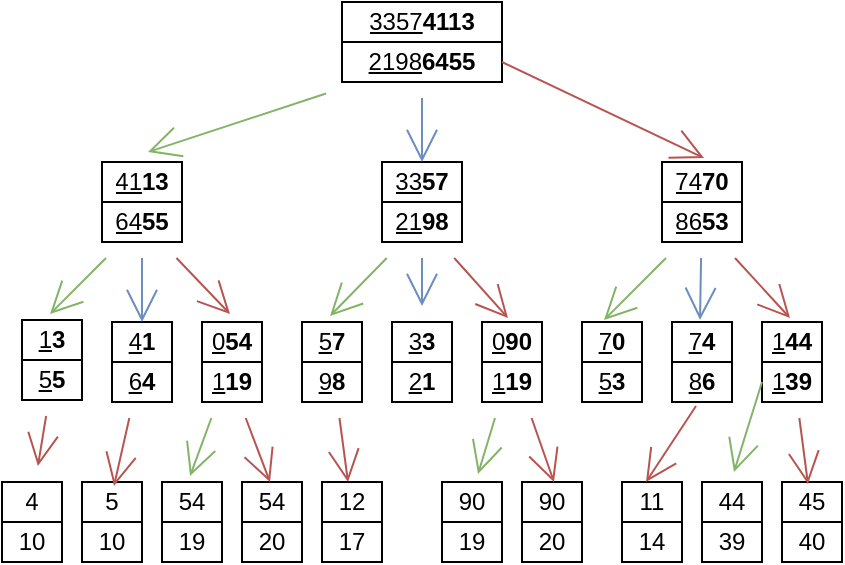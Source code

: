 <mxfile version="15.3.5" type="github">
  <diagram id="dAYgQcbT6BfOUovO4Bs9" name="Page-1">
    <mxGraphModel dx="868" dy="482" grid="1" gridSize="10" guides="1" tooltips="1" connect="1" arrows="1" fold="1" page="1" pageScale="1" pageWidth="240" pageHeight="360" math="0" shadow="0">
      <root>
        <mxCell id="0" />
        <mxCell id="1" parent="0" />
        <mxCell id="z8ccg5G6_Xe8EJRNO6vA-19" value="" style="shape=table;startSize=0;container=1;collapsible=0;childLayout=tableLayout;hachureGap=4;pointerEvents=0;" vertex="1" parent="1">
          <mxGeometry x="30" y="270" width="30" height="40" as="geometry" />
        </mxCell>
        <mxCell id="z8ccg5G6_Xe8EJRNO6vA-20" value="" style="shape=partialRectangle;collapsible=0;dropTarget=0;pointerEvents=0;fillColor=none;top=0;left=0;bottom=0;right=0;points=[[0,0.5],[1,0.5]];portConstraint=eastwest;hachureGap=4;" vertex="1" parent="z8ccg5G6_Xe8EJRNO6vA-19">
          <mxGeometry width="30" height="20" as="geometry" />
        </mxCell>
        <mxCell id="z8ccg5G6_Xe8EJRNO6vA-21" value="4" style="shape=partialRectangle;html=1;whiteSpace=wrap;connectable=0;overflow=hidden;fillColor=none;top=0;left=0;bottom=0;right=0;pointerEvents=1;hachureGap=4;" vertex="1" parent="z8ccg5G6_Xe8EJRNO6vA-20">
          <mxGeometry width="30" height="20" as="geometry">
            <mxRectangle width="30" height="20" as="alternateBounds" />
          </mxGeometry>
        </mxCell>
        <mxCell id="z8ccg5G6_Xe8EJRNO6vA-22" value="" style="shape=partialRectangle;collapsible=0;dropTarget=0;pointerEvents=0;fillColor=none;top=0;left=0;bottom=0;right=0;points=[[0,0.5],[1,0.5]];portConstraint=eastwest;hachureGap=4;" vertex="1" parent="z8ccg5G6_Xe8EJRNO6vA-19">
          <mxGeometry y="20" width="30" height="20" as="geometry" />
        </mxCell>
        <mxCell id="z8ccg5G6_Xe8EJRNO6vA-23" value="10" style="shape=partialRectangle;html=1;whiteSpace=wrap;connectable=0;overflow=hidden;fillColor=none;top=0;left=0;bottom=0;right=0;pointerEvents=1;hachureGap=4;" vertex="1" parent="z8ccg5G6_Xe8EJRNO6vA-22">
          <mxGeometry width="30" height="20" as="geometry">
            <mxRectangle width="30" height="20" as="alternateBounds" />
          </mxGeometry>
        </mxCell>
        <mxCell id="z8ccg5G6_Xe8EJRNO6vA-24" value="" style="shape=table;startSize=0;container=1;collapsible=0;childLayout=tableLayout;hachureGap=4;pointerEvents=0;" vertex="1" parent="1">
          <mxGeometry x="70" y="270" width="30" height="40" as="geometry" />
        </mxCell>
        <mxCell id="z8ccg5G6_Xe8EJRNO6vA-25" value="" style="shape=partialRectangle;collapsible=0;dropTarget=0;pointerEvents=0;fillColor=none;top=0;left=0;bottom=0;right=0;points=[[0,0.5],[1,0.5]];portConstraint=eastwest;hachureGap=4;" vertex="1" parent="z8ccg5G6_Xe8EJRNO6vA-24">
          <mxGeometry width="30" height="20" as="geometry" />
        </mxCell>
        <mxCell id="z8ccg5G6_Xe8EJRNO6vA-26" value="5" style="shape=partialRectangle;html=1;whiteSpace=wrap;connectable=0;overflow=hidden;fillColor=none;top=0;left=0;bottom=0;right=0;pointerEvents=1;hachureGap=4;" vertex="1" parent="z8ccg5G6_Xe8EJRNO6vA-25">
          <mxGeometry width="30" height="20" as="geometry">
            <mxRectangle width="30" height="20" as="alternateBounds" />
          </mxGeometry>
        </mxCell>
        <mxCell id="z8ccg5G6_Xe8EJRNO6vA-27" value="" style="shape=partialRectangle;collapsible=0;dropTarget=0;pointerEvents=0;fillColor=none;top=0;left=0;bottom=0;right=0;points=[[0,0.5],[1,0.5]];portConstraint=eastwest;hachureGap=4;" vertex="1" parent="z8ccg5G6_Xe8EJRNO6vA-24">
          <mxGeometry y="20" width="30" height="20" as="geometry" />
        </mxCell>
        <mxCell id="z8ccg5G6_Xe8EJRNO6vA-28" value="10" style="shape=partialRectangle;html=1;whiteSpace=wrap;connectable=0;overflow=hidden;fillColor=none;top=0;left=0;bottom=0;right=0;pointerEvents=1;hachureGap=4;" vertex="1" parent="z8ccg5G6_Xe8EJRNO6vA-27">
          <mxGeometry width="30" height="20" as="geometry">
            <mxRectangle width="30" height="20" as="alternateBounds" />
          </mxGeometry>
        </mxCell>
        <mxCell id="z8ccg5G6_Xe8EJRNO6vA-29" value="" style="shape=table;startSize=0;container=1;collapsible=0;childLayout=tableLayout;hachureGap=4;pointerEvents=0;" vertex="1" parent="1">
          <mxGeometry x="110" y="270" width="30" height="40" as="geometry" />
        </mxCell>
        <mxCell id="z8ccg5G6_Xe8EJRNO6vA-30" value="" style="shape=partialRectangle;collapsible=0;dropTarget=0;pointerEvents=0;fillColor=none;top=0;left=0;bottom=0;right=0;points=[[0,0.5],[1,0.5]];portConstraint=eastwest;hachureGap=4;" vertex="1" parent="z8ccg5G6_Xe8EJRNO6vA-29">
          <mxGeometry width="30" height="20" as="geometry" />
        </mxCell>
        <mxCell id="z8ccg5G6_Xe8EJRNO6vA-31" value="54" style="shape=partialRectangle;html=1;whiteSpace=wrap;connectable=0;overflow=hidden;fillColor=none;top=0;left=0;bottom=0;right=0;pointerEvents=1;hachureGap=4;" vertex="1" parent="z8ccg5G6_Xe8EJRNO6vA-30">
          <mxGeometry width="30" height="20" as="geometry">
            <mxRectangle width="30" height="20" as="alternateBounds" />
          </mxGeometry>
        </mxCell>
        <mxCell id="z8ccg5G6_Xe8EJRNO6vA-32" value="" style="shape=partialRectangle;collapsible=0;dropTarget=0;pointerEvents=0;fillColor=none;top=0;left=0;bottom=0;right=0;points=[[0,0.5],[1,0.5]];portConstraint=eastwest;hachureGap=4;" vertex="1" parent="z8ccg5G6_Xe8EJRNO6vA-29">
          <mxGeometry y="20" width="30" height="20" as="geometry" />
        </mxCell>
        <mxCell id="z8ccg5G6_Xe8EJRNO6vA-33" value="19" style="shape=partialRectangle;html=1;whiteSpace=wrap;connectable=0;overflow=hidden;fillColor=none;top=0;left=0;bottom=0;right=0;pointerEvents=1;hachureGap=4;" vertex="1" parent="z8ccg5G6_Xe8EJRNO6vA-32">
          <mxGeometry width="30" height="20" as="geometry">
            <mxRectangle width="30" height="20" as="alternateBounds" />
          </mxGeometry>
        </mxCell>
        <mxCell id="z8ccg5G6_Xe8EJRNO6vA-34" value="" style="shape=table;startSize=0;container=1;collapsible=0;childLayout=tableLayout;hachureGap=4;pointerEvents=0;" vertex="1" parent="1">
          <mxGeometry x="150" y="270" width="30" height="40" as="geometry" />
        </mxCell>
        <mxCell id="z8ccg5G6_Xe8EJRNO6vA-35" value="" style="shape=partialRectangle;collapsible=0;dropTarget=0;pointerEvents=0;fillColor=none;top=0;left=0;bottom=0;right=0;points=[[0,0.5],[1,0.5]];portConstraint=eastwest;hachureGap=4;" vertex="1" parent="z8ccg5G6_Xe8EJRNO6vA-34">
          <mxGeometry width="30" height="20" as="geometry" />
        </mxCell>
        <mxCell id="z8ccg5G6_Xe8EJRNO6vA-36" value="54" style="shape=partialRectangle;html=1;whiteSpace=wrap;connectable=0;overflow=hidden;fillColor=none;top=0;left=0;bottom=0;right=0;pointerEvents=1;hachureGap=4;" vertex="1" parent="z8ccg5G6_Xe8EJRNO6vA-35">
          <mxGeometry width="30" height="20" as="geometry">
            <mxRectangle width="30" height="20" as="alternateBounds" />
          </mxGeometry>
        </mxCell>
        <mxCell id="z8ccg5G6_Xe8EJRNO6vA-37" value="" style="shape=partialRectangle;collapsible=0;dropTarget=0;pointerEvents=0;fillColor=none;top=0;left=0;bottom=0;right=0;points=[[0,0.5],[1,0.5]];portConstraint=eastwest;hachureGap=4;" vertex="1" parent="z8ccg5G6_Xe8EJRNO6vA-34">
          <mxGeometry y="20" width="30" height="20" as="geometry" />
        </mxCell>
        <mxCell id="z8ccg5G6_Xe8EJRNO6vA-38" value="20" style="shape=partialRectangle;html=1;whiteSpace=wrap;connectable=0;overflow=hidden;fillColor=none;top=0;left=0;bottom=0;right=0;pointerEvents=1;hachureGap=4;" vertex="1" parent="z8ccg5G6_Xe8EJRNO6vA-37">
          <mxGeometry width="30" height="20" as="geometry">
            <mxRectangle width="30" height="20" as="alternateBounds" />
          </mxGeometry>
        </mxCell>
        <mxCell id="z8ccg5G6_Xe8EJRNO6vA-39" value="" style="shape=table;startSize=0;container=1;collapsible=0;childLayout=tableLayout;hachureGap=4;pointerEvents=0;" vertex="1" parent="1">
          <mxGeometry x="190" y="270" width="30" height="40" as="geometry" />
        </mxCell>
        <mxCell id="z8ccg5G6_Xe8EJRNO6vA-40" value="" style="shape=partialRectangle;collapsible=0;dropTarget=0;pointerEvents=0;fillColor=none;top=0;left=0;bottom=0;right=0;points=[[0,0.5],[1,0.5]];portConstraint=eastwest;hachureGap=4;" vertex="1" parent="z8ccg5G6_Xe8EJRNO6vA-39">
          <mxGeometry width="30" height="20" as="geometry" />
        </mxCell>
        <mxCell id="z8ccg5G6_Xe8EJRNO6vA-41" value="12" style="shape=partialRectangle;html=1;whiteSpace=wrap;connectable=0;overflow=hidden;fillColor=none;top=0;left=0;bottom=0;right=0;pointerEvents=1;hachureGap=4;" vertex="1" parent="z8ccg5G6_Xe8EJRNO6vA-40">
          <mxGeometry width="30" height="20" as="geometry">
            <mxRectangle width="30" height="20" as="alternateBounds" />
          </mxGeometry>
        </mxCell>
        <mxCell id="z8ccg5G6_Xe8EJRNO6vA-42" value="" style="shape=partialRectangle;collapsible=0;dropTarget=0;pointerEvents=0;fillColor=none;top=0;left=0;bottom=0;right=0;points=[[0,0.5],[1,0.5]];portConstraint=eastwest;hachureGap=4;" vertex="1" parent="z8ccg5G6_Xe8EJRNO6vA-39">
          <mxGeometry y="20" width="30" height="20" as="geometry" />
        </mxCell>
        <mxCell id="z8ccg5G6_Xe8EJRNO6vA-43" value="17" style="shape=partialRectangle;html=1;whiteSpace=wrap;connectable=0;overflow=hidden;fillColor=none;top=0;left=0;bottom=0;right=0;pointerEvents=1;hachureGap=4;" vertex="1" parent="z8ccg5G6_Xe8EJRNO6vA-42">
          <mxGeometry width="30" height="20" as="geometry">
            <mxRectangle width="30" height="20" as="alternateBounds" />
          </mxGeometry>
        </mxCell>
        <mxCell id="z8ccg5G6_Xe8EJRNO6vA-44" value="" style="shape=table;startSize=0;container=1;collapsible=0;childLayout=tableLayout;hachureGap=4;pointerEvents=0;" vertex="1" parent="1">
          <mxGeometry x="250" y="270" width="30" height="40" as="geometry" />
        </mxCell>
        <mxCell id="z8ccg5G6_Xe8EJRNO6vA-45" value="" style="shape=partialRectangle;collapsible=0;dropTarget=0;pointerEvents=0;fillColor=none;top=0;left=0;bottom=0;right=0;points=[[0,0.5],[1,0.5]];portConstraint=eastwest;hachureGap=4;" vertex="1" parent="z8ccg5G6_Xe8EJRNO6vA-44">
          <mxGeometry width="30" height="20" as="geometry" />
        </mxCell>
        <mxCell id="z8ccg5G6_Xe8EJRNO6vA-46" value="90" style="shape=partialRectangle;html=1;whiteSpace=wrap;connectable=0;overflow=hidden;fillColor=none;top=0;left=0;bottom=0;right=0;pointerEvents=1;hachureGap=4;" vertex="1" parent="z8ccg5G6_Xe8EJRNO6vA-45">
          <mxGeometry width="30" height="20" as="geometry">
            <mxRectangle width="30" height="20" as="alternateBounds" />
          </mxGeometry>
        </mxCell>
        <mxCell id="z8ccg5G6_Xe8EJRNO6vA-47" value="" style="shape=partialRectangle;collapsible=0;dropTarget=0;pointerEvents=0;fillColor=none;top=0;left=0;bottom=0;right=0;points=[[0,0.5],[1,0.5]];portConstraint=eastwest;hachureGap=4;" vertex="1" parent="z8ccg5G6_Xe8EJRNO6vA-44">
          <mxGeometry y="20" width="30" height="20" as="geometry" />
        </mxCell>
        <mxCell id="z8ccg5G6_Xe8EJRNO6vA-48" value="19" style="shape=partialRectangle;html=1;whiteSpace=wrap;connectable=0;overflow=hidden;fillColor=none;top=0;left=0;bottom=0;right=0;pointerEvents=1;hachureGap=4;" vertex="1" parent="z8ccg5G6_Xe8EJRNO6vA-47">
          <mxGeometry width="30" height="20" as="geometry">
            <mxRectangle width="30" height="20" as="alternateBounds" />
          </mxGeometry>
        </mxCell>
        <mxCell id="z8ccg5G6_Xe8EJRNO6vA-49" value="" style="shape=table;startSize=0;container=1;collapsible=0;childLayout=tableLayout;hachureGap=4;pointerEvents=0;" vertex="1" parent="1">
          <mxGeometry x="290" y="270" width="30" height="40" as="geometry" />
        </mxCell>
        <mxCell id="z8ccg5G6_Xe8EJRNO6vA-50" value="" style="shape=partialRectangle;collapsible=0;dropTarget=0;pointerEvents=0;fillColor=none;top=0;left=0;bottom=0;right=0;points=[[0,0.5],[1,0.5]];portConstraint=eastwest;hachureGap=4;" vertex="1" parent="z8ccg5G6_Xe8EJRNO6vA-49">
          <mxGeometry width="30" height="20" as="geometry" />
        </mxCell>
        <mxCell id="z8ccg5G6_Xe8EJRNO6vA-51" value="90" style="shape=partialRectangle;html=1;whiteSpace=wrap;connectable=0;overflow=hidden;fillColor=none;top=0;left=0;bottom=0;right=0;pointerEvents=1;hachureGap=4;" vertex="1" parent="z8ccg5G6_Xe8EJRNO6vA-50">
          <mxGeometry width="30" height="20" as="geometry">
            <mxRectangle width="30" height="20" as="alternateBounds" />
          </mxGeometry>
        </mxCell>
        <mxCell id="z8ccg5G6_Xe8EJRNO6vA-52" value="" style="shape=partialRectangle;collapsible=0;dropTarget=0;pointerEvents=0;fillColor=none;top=0;left=0;bottom=0;right=0;points=[[0,0.5],[1,0.5]];portConstraint=eastwest;hachureGap=4;" vertex="1" parent="z8ccg5G6_Xe8EJRNO6vA-49">
          <mxGeometry y="20" width="30" height="20" as="geometry" />
        </mxCell>
        <mxCell id="z8ccg5G6_Xe8EJRNO6vA-53" value="20" style="shape=partialRectangle;html=1;whiteSpace=wrap;connectable=0;overflow=hidden;fillColor=none;top=0;left=0;bottom=0;right=0;pointerEvents=1;hachureGap=4;" vertex="1" parent="z8ccg5G6_Xe8EJRNO6vA-52">
          <mxGeometry width="30" height="20" as="geometry">
            <mxRectangle width="30" height="20" as="alternateBounds" />
          </mxGeometry>
        </mxCell>
        <mxCell id="z8ccg5G6_Xe8EJRNO6vA-54" value="" style="shape=table;startSize=0;container=1;collapsible=0;childLayout=tableLayout;hachureGap=4;pointerEvents=0;" vertex="1" parent="1">
          <mxGeometry x="340" y="270" width="30" height="40" as="geometry" />
        </mxCell>
        <mxCell id="z8ccg5G6_Xe8EJRNO6vA-55" value="" style="shape=partialRectangle;collapsible=0;dropTarget=0;pointerEvents=0;fillColor=none;top=0;left=0;bottom=0;right=0;points=[[0,0.5],[1,0.5]];portConstraint=eastwest;hachureGap=4;" vertex="1" parent="z8ccg5G6_Xe8EJRNO6vA-54">
          <mxGeometry width="30" height="20" as="geometry" />
        </mxCell>
        <mxCell id="z8ccg5G6_Xe8EJRNO6vA-56" value="11" style="shape=partialRectangle;html=1;whiteSpace=wrap;connectable=0;overflow=hidden;fillColor=none;top=0;left=0;bottom=0;right=0;pointerEvents=1;hachureGap=4;" vertex="1" parent="z8ccg5G6_Xe8EJRNO6vA-55">
          <mxGeometry width="30" height="20" as="geometry">
            <mxRectangle width="30" height="20" as="alternateBounds" />
          </mxGeometry>
        </mxCell>
        <mxCell id="z8ccg5G6_Xe8EJRNO6vA-57" value="" style="shape=partialRectangle;collapsible=0;dropTarget=0;pointerEvents=0;fillColor=none;top=0;left=0;bottom=0;right=0;points=[[0,0.5],[1,0.5]];portConstraint=eastwest;hachureGap=4;" vertex="1" parent="z8ccg5G6_Xe8EJRNO6vA-54">
          <mxGeometry y="20" width="30" height="20" as="geometry" />
        </mxCell>
        <mxCell id="z8ccg5G6_Xe8EJRNO6vA-58" value="14" style="shape=partialRectangle;html=1;whiteSpace=wrap;connectable=0;overflow=hidden;fillColor=none;top=0;left=0;bottom=0;right=0;pointerEvents=1;hachureGap=4;" vertex="1" parent="z8ccg5G6_Xe8EJRNO6vA-57">
          <mxGeometry width="30" height="20" as="geometry">
            <mxRectangle width="30" height="20" as="alternateBounds" />
          </mxGeometry>
        </mxCell>
        <mxCell id="z8ccg5G6_Xe8EJRNO6vA-59" value="" style="shape=table;startSize=0;container=1;collapsible=0;childLayout=tableLayout;hachureGap=4;pointerEvents=0;" vertex="1" parent="1">
          <mxGeometry x="380" y="270" width="30" height="40" as="geometry" />
        </mxCell>
        <mxCell id="z8ccg5G6_Xe8EJRNO6vA-60" value="" style="shape=partialRectangle;collapsible=0;dropTarget=0;pointerEvents=0;fillColor=none;top=0;left=0;bottom=0;right=0;points=[[0,0.5],[1,0.5]];portConstraint=eastwest;hachureGap=4;" vertex="1" parent="z8ccg5G6_Xe8EJRNO6vA-59">
          <mxGeometry width="30" height="20" as="geometry" />
        </mxCell>
        <mxCell id="z8ccg5G6_Xe8EJRNO6vA-61" value="44" style="shape=partialRectangle;html=1;whiteSpace=wrap;connectable=0;overflow=hidden;fillColor=none;top=0;left=0;bottom=0;right=0;pointerEvents=1;hachureGap=4;" vertex="1" parent="z8ccg5G6_Xe8EJRNO6vA-60">
          <mxGeometry width="30" height="20" as="geometry">
            <mxRectangle width="30" height="20" as="alternateBounds" />
          </mxGeometry>
        </mxCell>
        <mxCell id="z8ccg5G6_Xe8EJRNO6vA-62" value="" style="shape=partialRectangle;collapsible=0;dropTarget=0;pointerEvents=0;fillColor=none;top=0;left=0;bottom=0;right=0;points=[[0,0.5],[1,0.5]];portConstraint=eastwest;hachureGap=4;" vertex="1" parent="z8ccg5G6_Xe8EJRNO6vA-59">
          <mxGeometry y="20" width="30" height="20" as="geometry" />
        </mxCell>
        <mxCell id="z8ccg5G6_Xe8EJRNO6vA-63" value="39" style="shape=partialRectangle;html=1;whiteSpace=wrap;connectable=0;overflow=hidden;fillColor=none;top=0;left=0;bottom=0;right=0;pointerEvents=1;hachureGap=4;" vertex="1" parent="z8ccg5G6_Xe8EJRNO6vA-62">
          <mxGeometry width="30" height="20" as="geometry">
            <mxRectangle width="30" height="20" as="alternateBounds" />
          </mxGeometry>
        </mxCell>
        <mxCell id="z8ccg5G6_Xe8EJRNO6vA-64" value="" style="shape=table;startSize=0;container=1;collapsible=0;childLayout=tableLayout;hachureGap=4;pointerEvents=0;" vertex="1" parent="1">
          <mxGeometry x="420" y="270" width="30" height="40" as="geometry" />
        </mxCell>
        <mxCell id="z8ccg5G6_Xe8EJRNO6vA-65" value="" style="shape=partialRectangle;collapsible=0;dropTarget=0;pointerEvents=0;fillColor=none;top=0;left=0;bottom=0;right=0;points=[[0,0.5],[1,0.5]];portConstraint=eastwest;hachureGap=4;" vertex="1" parent="z8ccg5G6_Xe8EJRNO6vA-64">
          <mxGeometry width="30" height="20" as="geometry" />
        </mxCell>
        <mxCell id="z8ccg5G6_Xe8EJRNO6vA-66" value="45" style="shape=partialRectangle;html=1;whiteSpace=wrap;connectable=0;overflow=hidden;fillColor=none;top=0;left=0;bottom=0;right=0;pointerEvents=1;hachureGap=4;" vertex="1" parent="z8ccg5G6_Xe8EJRNO6vA-65">
          <mxGeometry width="30" height="20" as="geometry">
            <mxRectangle width="30" height="20" as="alternateBounds" />
          </mxGeometry>
        </mxCell>
        <mxCell id="z8ccg5G6_Xe8EJRNO6vA-67" value="" style="shape=partialRectangle;collapsible=0;dropTarget=0;pointerEvents=0;fillColor=none;top=0;left=0;bottom=0;right=0;points=[[0,0.5],[1,0.5]];portConstraint=eastwest;hachureGap=4;" vertex="1" parent="z8ccg5G6_Xe8EJRNO6vA-64">
          <mxGeometry y="20" width="30" height="20" as="geometry" />
        </mxCell>
        <mxCell id="z8ccg5G6_Xe8EJRNO6vA-68" value="40" style="shape=partialRectangle;html=1;whiteSpace=wrap;connectable=0;overflow=hidden;fillColor=none;top=0;left=0;bottom=0;right=0;pointerEvents=1;hachureGap=4;" vertex="1" parent="z8ccg5G6_Xe8EJRNO6vA-67">
          <mxGeometry width="30" height="20" as="geometry">
            <mxRectangle width="30" height="20" as="alternateBounds" />
          </mxGeometry>
        </mxCell>
        <mxCell id="z8ccg5G6_Xe8EJRNO6vA-69" value="" style="shape=table;startSize=0;container=1;collapsible=0;childLayout=tableLayout;hachureGap=4;pointerEvents=0;" vertex="1" parent="1">
          <mxGeometry x="40" y="189" width="30" height="40" as="geometry" />
        </mxCell>
        <mxCell id="z8ccg5G6_Xe8EJRNO6vA-70" value="" style="shape=partialRectangle;collapsible=0;dropTarget=0;pointerEvents=0;fillColor=none;top=0;left=0;bottom=0;right=0;points=[[0,0.5],[1,0.5]];portConstraint=eastwest;hachureGap=4;" vertex="1" parent="z8ccg5G6_Xe8EJRNO6vA-69">
          <mxGeometry width="30" height="20" as="geometry" />
        </mxCell>
        <mxCell id="z8ccg5G6_Xe8EJRNO6vA-71" value="&lt;u&gt;1&lt;/u&gt;&lt;b&gt;3&lt;/b&gt;" style="shape=partialRectangle;html=1;whiteSpace=wrap;connectable=0;overflow=hidden;fillColor=none;top=0;left=0;bottom=0;right=0;pointerEvents=1;hachureGap=4;" vertex="1" parent="z8ccg5G6_Xe8EJRNO6vA-70">
          <mxGeometry width="30" height="20" as="geometry">
            <mxRectangle width="30" height="20" as="alternateBounds" />
          </mxGeometry>
        </mxCell>
        <mxCell id="z8ccg5G6_Xe8EJRNO6vA-72" value="" style="shape=partialRectangle;collapsible=0;dropTarget=0;pointerEvents=0;fillColor=none;top=0;left=0;bottom=0;right=0;points=[[0,0.5],[1,0.5]];portConstraint=eastwest;hachureGap=4;" vertex="1" parent="z8ccg5G6_Xe8EJRNO6vA-69">
          <mxGeometry y="20" width="30" height="20" as="geometry" />
        </mxCell>
        <mxCell id="z8ccg5G6_Xe8EJRNO6vA-73" value="&lt;u&gt;5&lt;/u&gt;&lt;b&gt;5&lt;/b&gt;" style="shape=partialRectangle;html=1;whiteSpace=wrap;connectable=0;overflow=hidden;fillColor=none;top=0;left=0;bottom=0;right=0;pointerEvents=1;hachureGap=4;" vertex="1" parent="z8ccg5G6_Xe8EJRNO6vA-72">
          <mxGeometry width="30" height="20" as="geometry">
            <mxRectangle width="30" height="20" as="alternateBounds" />
          </mxGeometry>
        </mxCell>
        <mxCell id="z8ccg5G6_Xe8EJRNO6vA-183" value="" style="edgeStyle=none;curved=1;rounded=0;orthogonalLoop=1;jettySize=auto;html=1;endArrow=open;startSize=14;endSize=14;sourcePerimeterSpacing=8;targetPerimeterSpacing=8;entryX=0.533;entryY=0.1;entryDx=0;entryDy=0;entryPerimeter=0;fillColor=#f8cecc;strokeColor=#b85450;" edge="1" parent="1" source="z8ccg5G6_Xe8EJRNO6vA-74" target="z8ccg5G6_Xe8EJRNO6vA-25">
          <mxGeometry relative="1" as="geometry" />
        </mxCell>
        <mxCell id="z8ccg5G6_Xe8EJRNO6vA-74" value="" style="shape=table;startSize=0;container=1;collapsible=0;childLayout=tableLayout;hachureGap=4;pointerEvents=0;" vertex="1" parent="1">
          <mxGeometry x="85" y="190" width="30" height="40" as="geometry" />
        </mxCell>
        <mxCell id="z8ccg5G6_Xe8EJRNO6vA-75" value="" style="shape=partialRectangle;collapsible=0;dropTarget=0;pointerEvents=0;fillColor=none;top=0;left=0;bottom=0;right=0;points=[[0,0.5],[1,0.5]];portConstraint=eastwest;hachureGap=4;" vertex="1" parent="z8ccg5G6_Xe8EJRNO6vA-74">
          <mxGeometry width="30" height="20" as="geometry" />
        </mxCell>
        <mxCell id="z8ccg5G6_Xe8EJRNO6vA-76" value="&lt;u&gt;4&lt;/u&gt;&lt;b&gt;1&lt;/b&gt;" style="shape=partialRectangle;html=1;whiteSpace=wrap;connectable=0;overflow=hidden;fillColor=none;top=0;left=0;bottom=0;right=0;pointerEvents=1;hachureGap=4;" vertex="1" parent="z8ccg5G6_Xe8EJRNO6vA-75">
          <mxGeometry width="30" height="20" as="geometry">
            <mxRectangle width="30" height="20" as="alternateBounds" />
          </mxGeometry>
        </mxCell>
        <mxCell id="z8ccg5G6_Xe8EJRNO6vA-77" value="" style="shape=partialRectangle;collapsible=0;dropTarget=0;pointerEvents=0;fillColor=none;top=0;left=0;bottom=0;right=0;points=[[0,0.5],[1,0.5]];portConstraint=eastwest;hachureGap=4;" vertex="1" parent="z8ccg5G6_Xe8EJRNO6vA-74">
          <mxGeometry y="20" width="30" height="20" as="geometry" />
        </mxCell>
        <mxCell id="z8ccg5G6_Xe8EJRNO6vA-78" value="&lt;u&gt;6&lt;/u&gt;&lt;b&gt;4&lt;/b&gt;" style="shape=partialRectangle;html=1;whiteSpace=wrap;connectable=0;overflow=hidden;fillColor=none;top=0;left=0;bottom=0;right=0;pointerEvents=1;hachureGap=4;" vertex="1" parent="z8ccg5G6_Xe8EJRNO6vA-77">
          <mxGeometry width="30" height="20" as="geometry">
            <mxRectangle width="30" height="20" as="alternateBounds" />
          </mxGeometry>
        </mxCell>
        <mxCell id="z8ccg5G6_Xe8EJRNO6vA-184" value="" style="edgeStyle=none;curved=1;rounded=0;orthogonalLoop=1;jettySize=auto;html=1;endArrow=open;startSize=14;endSize=14;sourcePerimeterSpacing=8;targetPerimeterSpacing=8;entryX=0.467;entryY=-0.15;entryDx=0;entryDy=0;entryPerimeter=0;fillColor=#d5e8d4;strokeColor=#82b366;" edge="1" parent="1" source="z8ccg5G6_Xe8EJRNO6vA-79" target="z8ccg5G6_Xe8EJRNO6vA-30">
          <mxGeometry relative="1" as="geometry" />
        </mxCell>
        <mxCell id="z8ccg5G6_Xe8EJRNO6vA-79" value="" style="shape=table;startSize=0;container=1;collapsible=0;childLayout=tableLayout;hachureGap=4;pointerEvents=0;" vertex="1" parent="1">
          <mxGeometry x="130" y="190" width="30" height="40" as="geometry" />
        </mxCell>
        <mxCell id="z8ccg5G6_Xe8EJRNO6vA-80" value="" style="shape=partialRectangle;collapsible=0;dropTarget=0;pointerEvents=0;fillColor=none;top=0;left=0;bottom=0;right=0;points=[[0,0.5],[1,0.5]];portConstraint=eastwest;hachureGap=4;" vertex="1" parent="z8ccg5G6_Xe8EJRNO6vA-79">
          <mxGeometry width="30" height="20" as="geometry" />
        </mxCell>
        <mxCell id="z8ccg5G6_Xe8EJRNO6vA-81" value="&lt;u&gt;0&lt;/u&gt;&lt;b&gt;54&lt;/b&gt;" style="shape=partialRectangle;html=1;whiteSpace=wrap;connectable=0;overflow=hidden;fillColor=none;top=0;left=0;bottom=0;right=0;pointerEvents=1;hachureGap=4;" vertex="1" parent="z8ccg5G6_Xe8EJRNO6vA-80">
          <mxGeometry width="30" height="20" as="geometry">
            <mxRectangle width="30" height="20" as="alternateBounds" />
          </mxGeometry>
        </mxCell>
        <mxCell id="z8ccg5G6_Xe8EJRNO6vA-82" value="" style="shape=partialRectangle;collapsible=0;dropTarget=0;pointerEvents=0;fillColor=none;top=0;left=0;bottom=0;right=0;points=[[0,0.5],[1,0.5]];portConstraint=eastwest;hachureGap=4;" vertex="1" parent="z8ccg5G6_Xe8EJRNO6vA-79">
          <mxGeometry y="20" width="30" height="20" as="geometry" />
        </mxCell>
        <mxCell id="z8ccg5G6_Xe8EJRNO6vA-83" value="&lt;u&gt;1&lt;/u&gt;&lt;b&gt;19&lt;/b&gt;" style="shape=partialRectangle;html=1;whiteSpace=wrap;connectable=0;overflow=hidden;fillColor=none;top=0;left=0;bottom=0;right=0;pointerEvents=1;hachureGap=4;" vertex="1" parent="z8ccg5G6_Xe8EJRNO6vA-82">
          <mxGeometry width="30" height="20" as="geometry">
            <mxRectangle width="30" height="20" as="alternateBounds" />
          </mxGeometry>
        </mxCell>
        <mxCell id="z8ccg5G6_Xe8EJRNO6vA-187" value="" style="edgeStyle=none;curved=1;rounded=0;orthogonalLoop=1;jettySize=auto;html=1;endArrow=open;startSize=14;endSize=14;sourcePerimeterSpacing=8;targetPerimeterSpacing=8;fillColor=#f8cecc;strokeColor=#b85450;" edge="1" parent="1" source="z8ccg5G6_Xe8EJRNO6vA-84">
          <mxGeometry relative="1" as="geometry">
            <mxPoint x="203" y="270" as="targetPoint" />
          </mxGeometry>
        </mxCell>
        <mxCell id="z8ccg5G6_Xe8EJRNO6vA-84" value="" style="shape=table;startSize=0;container=1;collapsible=0;childLayout=tableLayout;hachureGap=4;pointerEvents=0;" vertex="1" parent="1">
          <mxGeometry x="180" y="190" width="30" height="40" as="geometry" />
        </mxCell>
        <mxCell id="z8ccg5G6_Xe8EJRNO6vA-85" value="" style="shape=partialRectangle;collapsible=0;dropTarget=0;pointerEvents=0;fillColor=none;top=0;left=0;bottom=0;right=0;points=[[0,0.5],[1,0.5]];portConstraint=eastwest;hachureGap=4;" vertex="1" parent="z8ccg5G6_Xe8EJRNO6vA-84">
          <mxGeometry width="30" height="20" as="geometry" />
        </mxCell>
        <mxCell id="z8ccg5G6_Xe8EJRNO6vA-86" value="&lt;u&gt;5&lt;/u&gt;&lt;b&gt;7&lt;/b&gt;" style="shape=partialRectangle;html=1;whiteSpace=wrap;connectable=0;overflow=hidden;fillColor=none;top=0;left=0;bottom=0;right=0;pointerEvents=1;hachureGap=4;" vertex="1" parent="z8ccg5G6_Xe8EJRNO6vA-85">
          <mxGeometry width="30" height="20" as="geometry">
            <mxRectangle width="30" height="20" as="alternateBounds" />
          </mxGeometry>
        </mxCell>
        <mxCell id="z8ccg5G6_Xe8EJRNO6vA-87" value="" style="shape=partialRectangle;collapsible=0;dropTarget=0;pointerEvents=0;fillColor=none;top=0;left=0;bottom=0;right=0;points=[[0,0.5],[1,0.5]];portConstraint=eastwest;hachureGap=4;" vertex="1" parent="z8ccg5G6_Xe8EJRNO6vA-84">
          <mxGeometry y="20" width="30" height="20" as="geometry" />
        </mxCell>
        <mxCell id="z8ccg5G6_Xe8EJRNO6vA-88" value="&lt;u&gt;9&lt;/u&gt;&lt;b&gt;8&lt;/b&gt;" style="shape=partialRectangle;html=1;whiteSpace=wrap;connectable=0;overflow=hidden;fillColor=none;top=0;left=0;bottom=0;right=0;pointerEvents=1;hachureGap=4;" vertex="1" parent="z8ccg5G6_Xe8EJRNO6vA-87">
          <mxGeometry width="30" height="20" as="geometry">
            <mxRectangle width="30" height="20" as="alternateBounds" />
          </mxGeometry>
        </mxCell>
        <mxCell id="z8ccg5G6_Xe8EJRNO6vA-89" value="" style="shape=table;startSize=0;container=1;collapsible=0;childLayout=tableLayout;hachureGap=4;pointerEvents=0;" vertex="1" parent="1">
          <mxGeometry x="225" y="190" width="30" height="40" as="geometry" />
        </mxCell>
        <mxCell id="z8ccg5G6_Xe8EJRNO6vA-90" value="" style="shape=partialRectangle;collapsible=0;dropTarget=0;pointerEvents=0;fillColor=none;top=0;left=0;bottom=0;right=0;points=[[0,0.5],[1,0.5]];portConstraint=eastwest;hachureGap=4;" vertex="1" parent="z8ccg5G6_Xe8EJRNO6vA-89">
          <mxGeometry width="30" height="20" as="geometry" />
        </mxCell>
        <mxCell id="z8ccg5G6_Xe8EJRNO6vA-91" value="&lt;u&gt;3&lt;/u&gt;&lt;b&gt;3&lt;/b&gt;" style="shape=partialRectangle;html=1;whiteSpace=wrap;connectable=0;overflow=hidden;fillColor=none;top=0;left=0;bottom=0;right=0;pointerEvents=1;hachureGap=4;" vertex="1" parent="z8ccg5G6_Xe8EJRNO6vA-90">
          <mxGeometry width="30" height="20" as="geometry">
            <mxRectangle width="30" height="20" as="alternateBounds" />
          </mxGeometry>
        </mxCell>
        <mxCell id="z8ccg5G6_Xe8EJRNO6vA-92" value="" style="shape=partialRectangle;collapsible=0;dropTarget=0;pointerEvents=0;fillColor=none;top=0;left=0;bottom=0;right=0;points=[[0,0.5],[1,0.5]];portConstraint=eastwest;hachureGap=4;" vertex="1" parent="z8ccg5G6_Xe8EJRNO6vA-89">
          <mxGeometry y="20" width="30" height="20" as="geometry" />
        </mxCell>
        <mxCell id="z8ccg5G6_Xe8EJRNO6vA-93" value="&lt;u&gt;2&lt;/u&gt;&lt;b&gt;1&lt;/b&gt;" style="shape=partialRectangle;html=1;whiteSpace=wrap;connectable=0;overflow=hidden;fillColor=none;top=0;left=0;bottom=0;right=0;pointerEvents=1;hachureGap=4;" vertex="1" parent="z8ccg5G6_Xe8EJRNO6vA-92">
          <mxGeometry width="30" height="20" as="geometry">
            <mxRectangle width="30" height="20" as="alternateBounds" />
          </mxGeometry>
        </mxCell>
        <mxCell id="z8ccg5G6_Xe8EJRNO6vA-188" value="" style="edgeStyle=none;curved=1;rounded=0;orthogonalLoop=1;jettySize=auto;html=1;endArrow=open;startSize=14;endSize=14;sourcePerimeterSpacing=8;targetPerimeterSpacing=8;entryX=0.533;entryY=0;entryDx=0;entryDy=0;entryPerimeter=0;fillColor=#f8cecc;strokeColor=#b85450;" edge="1" parent="1" source="z8ccg5G6_Xe8EJRNO6vA-94" target="z8ccg5G6_Xe8EJRNO6vA-50">
          <mxGeometry relative="1" as="geometry" />
        </mxCell>
        <mxCell id="z8ccg5G6_Xe8EJRNO6vA-189" value="" style="edgeStyle=none;curved=1;rounded=0;orthogonalLoop=1;jettySize=auto;html=1;endArrow=open;startSize=14;endSize=14;sourcePerimeterSpacing=8;targetPerimeterSpacing=8;entryX=0.6;entryY=-0.2;entryDx=0;entryDy=0;entryPerimeter=0;fillColor=#d5e8d4;strokeColor=#82b366;" edge="1" parent="1" source="z8ccg5G6_Xe8EJRNO6vA-94" target="z8ccg5G6_Xe8EJRNO6vA-45">
          <mxGeometry relative="1" as="geometry" />
        </mxCell>
        <mxCell id="z8ccg5G6_Xe8EJRNO6vA-94" value="" style="shape=table;startSize=0;container=1;collapsible=0;childLayout=tableLayout;hachureGap=4;pointerEvents=0;" vertex="1" parent="1">
          <mxGeometry x="270" y="190" width="30" height="40" as="geometry" />
        </mxCell>
        <mxCell id="z8ccg5G6_Xe8EJRNO6vA-95" value="" style="shape=partialRectangle;collapsible=0;dropTarget=0;pointerEvents=0;fillColor=none;top=0;left=0;bottom=0;right=0;points=[[0,0.5],[1,0.5]];portConstraint=eastwest;hachureGap=4;" vertex="1" parent="z8ccg5G6_Xe8EJRNO6vA-94">
          <mxGeometry width="30" height="20" as="geometry" />
        </mxCell>
        <mxCell id="z8ccg5G6_Xe8EJRNO6vA-96" value="&lt;u&gt;0&lt;/u&gt;&lt;b&gt;90&lt;/b&gt;" style="shape=partialRectangle;html=1;whiteSpace=wrap;connectable=0;overflow=hidden;fillColor=none;top=0;left=0;bottom=0;right=0;pointerEvents=1;hachureGap=4;" vertex="1" parent="z8ccg5G6_Xe8EJRNO6vA-95">
          <mxGeometry width="30" height="20" as="geometry">
            <mxRectangle width="30" height="20" as="alternateBounds" />
          </mxGeometry>
        </mxCell>
        <mxCell id="z8ccg5G6_Xe8EJRNO6vA-97" value="" style="shape=partialRectangle;collapsible=0;dropTarget=0;pointerEvents=0;fillColor=none;top=0;left=0;bottom=0;right=0;points=[[0,0.5],[1,0.5]];portConstraint=eastwest;hachureGap=4;" vertex="1" parent="z8ccg5G6_Xe8EJRNO6vA-94">
          <mxGeometry y="20" width="30" height="20" as="geometry" />
        </mxCell>
        <mxCell id="z8ccg5G6_Xe8EJRNO6vA-98" value="&lt;u&gt;1&lt;/u&gt;&lt;b&gt;19&lt;/b&gt;" style="shape=partialRectangle;html=1;whiteSpace=wrap;connectable=0;overflow=hidden;fillColor=none;top=0;left=0;bottom=0;right=0;pointerEvents=1;hachureGap=4;" vertex="1" parent="z8ccg5G6_Xe8EJRNO6vA-97">
          <mxGeometry width="30" height="20" as="geometry">
            <mxRectangle width="30" height="20" as="alternateBounds" />
          </mxGeometry>
        </mxCell>
        <mxCell id="z8ccg5G6_Xe8EJRNO6vA-99" value="" style="shape=table;startSize=0;container=1;collapsible=0;childLayout=tableLayout;hachureGap=4;pointerEvents=0;" vertex="1" parent="1">
          <mxGeometry x="320" y="190" width="30" height="40" as="geometry" />
        </mxCell>
        <mxCell id="z8ccg5G6_Xe8EJRNO6vA-100" value="" style="shape=partialRectangle;collapsible=0;dropTarget=0;pointerEvents=0;fillColor=none;top=0;left=0;bottom=0;right=0;points=[[0,0.5],[1,0.5]];portConstraint=eastwest;hachureGap=4;" vertex="1" parent="z8ccg5G6_Xe8EJRNO6vA-99">
          <mxGeometry width="30" height="20" as="geometry" />
        </mxCell>
        <mxCell id="z8ccg5G6_Xe8EJRNO6vA-101" value="&lt;u&gt;7&lt;/u&gt;&lt;b&gt;0&lt;/b&gt;" style="shape=partialRectangle;html=1;whiteSpace=wrap;connectable=0;overflow=hidden;fillColor=none;top=0;left=0;bottom=0;right=0;pointerEvents=1;hachureGap=4;" vertex="1" parent="z8ccg5G6_Xe8EJRNO6vA-100">
          <mxGeometry width="30" height="20" as="geometry">
            <mxRectangle width="30" height="20" as="alternateBounds" />
          </mxGeometry>
        </mxCell>
        <mxCell id="z8ccg5G6_Xe8EJRNO6vA-102" value="" style="shape=partialRectangle;collapsible=0;dropTarget=0;pointerEvents=0;fillColor=none;top=0;left=0;bottom=0;right=0;points=[[0,0.5],[1,0.5]];portConstraint=eastwest;hachureGap=4;" vertex="1" parent="z8ccg5G6_Xe8EJRNO6vA-99">
          <mxGeometry y="20" width="30" height="20" as="geometry" />
        </mxCell>
        <mxCell id="z8ccg5G6_Xe8EJRNO6vA-103" value="&lt;u&gt;5&lt;/u&gt;&lt;b&gt;3&lt;/b&gt;" style="shape=partialRectangle;html=1;whiteSpace=wrap;connectable=0;overflow=hidden;fillColor=none;top=0;left=0;bottom=0;right=0;pointerEvents=1;hachureGap=4;" vertex="1" parent="z8ccg5G6_Xe8EJRNO6vA-102">
          <mxGeometry width="30" height="20" as="geometry">
            <mxRectangle width="30" height="20" as="alternateBounds" />
          </mxGeometry>
        </mxCell>
        <mxCell id="z8ccg5G6_Xe8EJRNO6vA-104" value="" style="shape=table;startSize=0;container=1;collapsible=0;childLayout=tableLayout;hachureGap=4;pointerEvents=0;" vertex="1" parent="1">
          <mxGeometry x="365" y="190" width="30" height="40" as="geometry" />
        </mxCell>
        <mxCell id="z8ccg5G6_Xe8EJRNO6vA-105" value="" style="shape=partialRectangle;collapsible=0;dropTarget=0;pointerEvents=0;fillColor=none;top=0;left=0;bottom=0;right=0;points=[[0,0.5],[1,0.5]];portConstraint=eastwest;hachureGap=4;" vertex="1" parent="z8ccg5G6_Xe8EJRNO6vA-104">
          <mxGeometry width="30" height="20" as="geometry" />
        </mxCell>
        <mxCell id="z8ccg5G6_Xe8EJRNO6vA-106" value="&lt;u&gt;7&lt;/u&gt;&lt;b&gt;4&lt;/b&gt;" style="shape=partialRectangle;html=1;whiteSpace=wrap;connectable=0;overflow=hidden;fillColor=none;top=0;left=0;bottom=0;right=0;pointerEvents=1;hachureGap=4;" vertex="1" parent="z8ccg5G6_Xe8EJRNO6vA-105">
          <mxGeometry width="30" height="20" as="geometry">
            <mxRectangle width="30" height="20" as="alternateBounds" />
          </mxGeometry>
        </mxCell>
        <mxCell id="z8ccg5G6_Xe8EJRNO6vA-107" value="" style="shape=partialRectangle;collapsible=0;dropTarget=0;pointerEvents=0;fillColor=none;top=0;left=0;bottom=0;right=0;points=[[0,0.5],[1,0.5]];portConstraint=eastwest;hachureGap=4;" vertex="1" parent="z8ccg5G6_Xe8EJRNO6vA-104">
          <mxGeometry y="20" width="30" height="20" as="geometry" />
        </mxCell>
        <mxCell id="z8ccg5G6_Xe8EJRNO6vA-108" value="&lt;u&gt;8&lt;/u&gt;&lt;b&gt;6&lt;/b&gt;" style="shape=partialRectangle;html=1;whiteSpace=wrap;connectable=0;overflow=hidden;fillColor=none;top=0;left=0;bottom=0;right=0;pointerEvents=1;hachureGap=4;" vertex="1" parent="z8ccg5G6_Xe8EJRNO6vA-107">
          <mxGeometry width="30" height="20" as="geometry">
            <mxRectangle width="30" height="20" as="alternateBounds" />
          </mxGeometry>
        </mxCell>
        <mxCell id="z8ccg5G6_Xe8EJRNO6vA-193" value="" style="edgeStyle=none;curved=1;rounded=0;orthogonalLoop=1;jettySize=auto;html=1;endArrow=open;startSize=14;endSize=14;sourcePerimeterSpacing=8;targetPerimeterSpacing=8;fillColor=#f8cecc;strokeColor=#b85450;entryX=0.433;entryY=0.05;entryDx=0;entryDy=0;entryPerimeter=0;" edge="1" parent="1" source="z8ccg5G6_Xe8EJRNO6vA-109" target="z8ccg5G6_Xe8EJRNO6vA-65">
          <mxGeometry relative="1" as="geometry">
            <mxPoint x="417" y="270" as="targetPoint" />
          </mxGeometry>
        </mxCell>
        <mxCell id="z8ccg5G6_Xe8EJRNO6vA-109" value="" style="shape=table;startSize=0;container=1;collapsible=0;childLayout=tableLayout;hachureGap=4;pointerEvents=0;" vertex="1" parent="1">
          <mxGeometry x="410" y="190" width="30" height="40" as="geometry" />
        </mxCell>
        <mxCell id="z8ccg5G6_Xe8EJRNO6vA-110" value="" style="shape=partialRectangle;collapsible=0;dropTarget=0;pointerEvents=0;fillColor=none;top=0;left=0;bottom=0;right=0;points=[[0,0.5],[1,0.5]];portConstraint=eastwest;hachureGap=4;" vertex="1" parent="z8ccg5G6_Xe8EJRNO6vA-109">
          <mxGeometry width="30" height="20" as="geometry" />
        </mxCell>
        <mxCell id="z8ccg5G6_Xe8EJRNO6vA-111" value="&lt;u&gt;1&lt;/u&gt;&lt;b&gt;44&lt;/b&gt;" style="shape=partialRectangle;html=1;whiteSpace=wrap;connectable=0;overflow=hidden;fillColor=none;top=0;left=0;bottom=0;right=0;pointerEvents=1;hachureGap=4;" vertex="1" parent="z8ccg5G6_Xe8EJRNO6vA-110">
          <mxGeometry width="30" height="20" as="geometry">
            <mxRectangle width="30" height="20" as="alternateBounds" />
          </mxGeometry>
        </mxCell>
        <mxCell id="z8ccg5G6_Xe8EJRNO6vA-112" value="" style="shape=partialRectangle;collapsible=0;dropTarget=0;pointerEvents=0;fillColor=none;top=0;left=0;bottom=0;right=0;points=[[0,0.5],[1,0.5]];portConstraint=eastwest;hachureGap=4;" vertex="1" parent="z8ccg5G6_Xe8EJRNO6vA-109">
          <mxGeometry y="20" width="30" height="20" as="geometry" />
        </mxCell>
        <mxCell id="z8ccg5G6_Xe8EJRNO6vA-113" value="&lt;u&gt;1&lt;/u&gt;&lt;b&gt;39&lt;/b&gt;" style="shape=partialRectangle;html=1;whiteSpace=wrap;connectable=0;overflow=hidden;fillColor=none;top=0;left=0;bottom=0;right=0;pointerEvents=1;hachureGap=4;" vertex="1" parent="z8ccg5G6_Xe8EJRNO6vA-112">
          <mxGeometry width="30" height="20" as="geometry">
            <mxRectangle width="30" height="20" as="alternateBounds" />
          </mxGeometry>
        </mxCell>
        <mxCell id="z8ccg5G6_Xe8EJRNO6vA-180" value="" style="edgeStyle=none;curved=1;rounded=0;orthogonalLoop=1;jettySize=auto;html=1;endArrow=open;startSize=14;endSize=14;sourcePerimeterSpacing=8;targetPerimeterSpacing=8;fillColor=#dae8fc;strokeColor=#6c8ebf;" edge="1" parent="1" source="z8ccg5G6_Xe8EJRNO6vA-115">
          <mxGeometry relative="1" as="geometry">
            <mxPoint x="100" y="190" as="targetPoint" />
          </mxGeometry>
        </mxCell>
        <mxCell id="z8ccg5G6_Xe8EJRNO6vA-115" value="" style="shape=table;startSize=0;container=1;collapsible=0;childLayout=tableLayout;hachureGap=4;pointerEvents=0;" vertex="1" parent="1">
          <mxGeometry x="80" y="110" width="40" height="40" as="geometry" />
        </mxCell>
        <mxCell id="z8ccg5G6_Xe8EJRNO6vA-116" value="" style="shape=partialRectangle;collapsible=0;dropTarget=0;pointerEvents=0;fillColor=none;top=0;left=0;bottom=0;right=0;points=[[0,0.5],[1,0.5]];portConstraint=eastwest;hachureGap=4;" vertex="1" parent="z8ccg5G6_Xe8EJRNO6vA-115">
          <mxGeometry width="40" height="20" as="geometry" />
        </mxCell>
        <mxCell id="z8ccg5G6_Xe8EJRNO6vA-117" value="&lt;u&gt;41&lt;/u&gt;&lt;b&gt;13&lt;/b&gt;" style="shape=partialRectangle;html=1;whiteSpace=wrap;connectable=0;overflow=hidden;fillColor=none;top=0;left=0;bottom=0;right=0;pointerEvents=1;hachureGap=4;" vertex="1" parent="z8ccg5G6_Xe8EJRNO6vA-116">
          <mxGeometry width="40" height="20" as="geometry">
            <mxRectangle width="40" height="20" as="alternateBounds" />
          </mxGeometry>
        </mxCell>
        <mxCell id="z8ccg5G6_Xe8EJRNO6vA-118" value="" style="shape=partialRectangle;collapsible=0;dropTarget=0;pointerEvents=0;fillColor=none;top=0;left=0;bottom=0;right=0;points=[[0,0.5],[1,0.5]];portConstraint=eastwest;hachureGap=4;" vertex="1" parent="z8ccg5G6_Xe8EJRNO6vA-115">
          <mxGeometry y="20" width="40" height="20" as="geometry" />
        </mxCell>
        <mxCell id="z8ccg5G6_Xe8EJRNO6vA-119" value="&lt;u&gt;64&lt;/u&gt;&lt;b&gt;55&lt;/b&gt;" style="shape=partialRectangle;html=1;whiteSpace=wrap;connectable=0;overflow=hidden;fillColor=none;top=0;left=0;bottom=0;right=0;pointerEvents=1;hachureGap=4;" vertex="1" parent="z8ccg5G6_Xe8EJRNO6vA-118">
          <mxGeometry width="40" height="20" as="geometry">
            <mxRectangle width="40" height="20" as="alternateBounds" />
          </mxGeometry>
        </mxCell>
        <mxCell id="z8ccg5G6_Xe8EJRNO6vA-179" value="" style="edgeStyle=none;curved=1;rounded=0;orthogonalLoop=1;jettySize=auto;html=1;endArrow=open;startSize=14;endSize=14;sourcePerimeterSpacing=8;targetPerimeterSpacing=8;fillColor=#dae8fc;strokeColor=#6c8ebf;" edge="1" parent="1" source="z8ccg5G6_Xe8EJRNO6vA-150" target="z8ccg5G6_Xe8EJRNO6vA-90">
          <mxGeometry relative="1" as="geometry" />
        </mxCell>
        <mxCell id="z8ccg5G6_Xe8EJRNO6vA-150" value="" style="shape=table;startSize=0;container=1;collapsible=0;childLayout=tableLayout;hachureGap=4;pointerEvents=0;" vertex="1" parent="1">
          <mxGeometry x="220" y="110" width="40" height="40" as="geometry" />
        </mxCell>
        <mxCell id="z8ccg5G6_Xe8EJRNO6vA-151" value="" style="shape=partialRectangle;collapsible=0;dropTarget=0;pointerEvents=0;fillColor=none;top=0;left=0;bottom=0;right=0;points=[[0,0.5],[1,0.5]];portConstraint=eastwest;hachureGap=4;" vertex="1" parent="z8ccg5G6_Xe8EJRNO6vA-150">
          <mxGeometry width="40" height="20" as="geometry" />
        </mxCell>
        <mxCell id="z8ccg5G6_Xe8EJRNO6vA-152" value="&lt;u&gt;33&lt;/u&gt;&lt;b&gt;57&lt;/b&gt;" style="shape=partialRectangle;html=1;whiteSpace=wrap;connectable=0;overflow=hidden;fillColor=none;top=0;left=0;bottom=0;right=0;pointerEvents=1;hachureGap=4;" vertex="1" parent="z8ccg5G6_Xe8EJRNO6vA-151">
          <mxGeometry width="40" height="20" as="geometry">
            <mxRectangle width="40" height="20" as="alternateBounds" />
          </mxGeometry>
        </mxCell>
        <mxCell id="z8ccg5G6_Xe8EJRNO6vA-153" value="" style="shape=partialRectangle;collapsible=0;dropTarget=0;pointerEvents=0;fillColor=none;top=0;left=0;bottom=0;right=0;points=[[0,0.5],[1,0.5]];portConstraint=eastwest;hachureGap=4;" vertex="1" parent="z8ccg5G6_Xe8EJRNO6vA-150">
          <mxGeometry y="20" width="40" height="20" as="geometry" />
        </mxCell>
        <mxCell id="z8ccg5G6_Xe8EJRNO6vA-154" value="&lt;u&gt;21&lt;/u&gt;&lt;b&gt;98&lt;/b&gt;" style="shape=partialRectangle;html=1;whiteSpace=wrap;connectable=0;overflow=hidden;fillColor=none;top=0;left=0;bottom=0;right=0;pointerEvents=1;hachureGap=4;" vertex="1" parent="z8ccg5G6_Xe8EJRNO6vA-153">
          <mxGeometry width="40" height="20" as="geometry">
            <mxRectangle width="40" height="20" as="alternateBounds" />
          </mxGeometry>
        </mxCell>
        <mxCell id="z8ccg5G6_Xe8EJRNO6vA-178" value="" style="edgeStyle=none;curved=1;rounded=0;orthogonalLoop=1;jettySize=auto;html=1;endArrow=open;startSize=14;endSize=14;sourcePerimeterSpacing=8;targetPerimeterSpacing=8;entryX=0.467;entryY=-0.05;entryDx=0;entryDy=0;entryPerimeter=0;fillColor=#dae8fc;strokeColor=#6c8ebf;" edge="1" parent="1" source="z8ccg5G6_Xe8EJRNO6vA-155" target="z8ccg5G6_Xe8EJRNO6vA-105">
          <mxGeometry relative="1" as="geometry" />
        </mxCell>
        <mxCell id="z8ccg5G6_Xe8EJRNO6vA-155" value="" style="shape=table;startSize=0;container=1;collapsible=0;childLayout=tableLayout;hachureGap=4;pointerEvents=0;" vertex="1" parent="1">
          <mxGeometry x="360" y="110" width="40" height="40" as="geometry" />
        </mxCell>
        <mxCell id="z8ccg5G6_Xe8EJRNO6vA-156" value="" style="shape=partialRectangle;collapsible=0;dropTarget=0;pointerEvents=0;fillColor=none;top=0;left=0;bottom=0;right=0;points=[[0,0.5],[1,0.5]];portConstraint=eastwest;hachureGap=4;" vertex="1" parent="z8ccg5G6_Xe8EJRNO6vA-155">
          <mxGeometry width="40" height="20" as="geometry" />
        </mxCell>
        <mxCell id="z8ccg5G6_Xe8EJRNO6vA-157" value="&lt;u&gt;74&lt;/u&gt;&lt;b&gt;70&lt;/b&gt;" style="shape=partialRectangle;html=1;whiteSpace=wrap;connectable=0;overflow=hidden;fillColor=none;top=0;left=0;bottom=0;right=0;pointerEvents=1;hachureGap=4;" vertex="1" parent="z8ccg5G6_Xe8EJRNO6vA-156">
          <mxGeometry width="40" height="20" as="geometry">
            <mxRectangle width="40" height="20" as="alternateBounds" />
          </mxGeometry>
        </mxCell>
        <mxCell id="z8ccg5G6_Xe8EJRNO6vA-158" value="" style="shape=partialRectangle;collapsible=0;dropTarget=0;pointerEvents=0;fillColor=none;top=0;left=0;bottom=0;right=0;points=[[0,0.5],[1,0.5]];portConstraint=eastwest;hachureGap=4;" vertex="1" parent="z8ccg5G6_Xe8EJRNO6vA-155">
          <mxGeometry y="20" width="40" height="20" as="geometry" />
        </mxCell>
        <mxCell id="z8ccg5G6_Xe8EJRNO6vA-159" value="&lt;u&gt;86&lt;/u&gt;&lt;b&gt;53&lt;/b&gt;" style="shape=partialRectangle;html=1;whiteSpace=wrap;connectable=0;overflow=hidden;fillColor=none;top=0;left=0;bottom=0;right=0;pointerEvents=1;hachureGap=4;" vertex="1" parent="z8ccg5G6_Xe8EJRNO6vA-158">
          <mxGeometry width="40" height="20" as="geometry">
            <mxRectangle width="40" height="20" as="alternateBounds" />
          </mxGeometry>
        </mxCell>
        <mxCell id="z8ccg5G6_Xe8EJRNO6vA-170" value="" style="edgeStyle=none;curved=1;rounded=0;orthogonalLoop=1;jettySize=auto;html=1;endArrow=open;startSize=14;endSize=14;sourcePerimeterSpacing=8;targetPerimeterSpacing=8;fillColor=#dae8fc;strokeColor=#6c8ebf;" edge="1" parent="1" source="z8ccg5G6_Xe8EJRNO6vA-160">
          <mxGeometry relative="1" as="geometry">
            <mxPoint x="240" y="110" as="targetPoint" />
          </mxGeometry>
        </mxCell>
        <mxCell id="z8ccg5G6_Xe8EJRNO6vA-160" value="" style="shape=table;startSize=0;container=1;collapsible=0;childLayout=tableLayout;hachureGap=4;pointerEvents=0;" vertex="1" parent="1">
          <mxGeometry x="200" y="30" width="80" height="40" as="geometry" />
        </mxCell>
        <mxCell id="z8ccg5G6_Xe8EJRNO6vA-161" value="" style="shape=partialRectangle;collapsible=0;dropTarget=0;pointerEvents=0;fillColor=none;top=0;left=0;bottom=0;right=0;points=[[0,0.5],[1,0.5]];portConstraint=eastwest;hachureGap=4;" vertex="1" parent="z8ccg5G6_Xe8EJRNO6vA-160">
          <mxGeometry width="80" height="20" as="geometry" />
        </mxCell>
        <mxCell id="z8ccg5G6_Xe8EJRNO6vA-162" value="&lt;u&gt;3357&lt;/u&gt;&lt;b&gt;4113&lt;/b&gt;" style="shape=partialRectangle;html=1;whiteSpace=wrap;connectable=0;overflow=hidden;fillColor=none;top=0;left=0;bottom=0;right=0;pointerEvents=1;hachureGap=4;" vertex="1" parent="z8ccg5G6_Xe8EJRNO6vA-161">
          <mxGeometry width="80" height="20" as="geometry">
            <mxRectangle width="80" height="20" as="alternateBounds" />
          </mxGeometry>
        </mxCell>
        <mxCell id="z8ccg5G6_Xe8EJRNO6vA-163" value="" style="shape=partialRectangle;collapsible=0;dropTarget=0;pointerEvents=0;fillColor=none;top=0;left=0;bottom=0;right=0;points=[[0,0.5],[1,0.5]];portConstraint=eastwest;hachureGap=4;" vertex="1" parent="z8ccg5G6_Xe8EJRNO6vA-160">
          <mxGeometry y="20" width="80" height="20" as="geometry" />
        </mxCell>
        <mxCell id="z8ccg5G6_Xe8EJRNO6vA-164" value="&lt;u&gt;2198&lt;/u&gt;&lt;b&gt;6455&lt;/b&gt;" style="shape=partialRectangle;html=1;whiteSpace=wrap;connectable=0;overflow=hidden;fillColor=none;top=0;left=0;bottom=0;right=0;pointerEvents=1;hachureGap=4;" vertex="1" parent="z8ccg5G6_Xe8EJRNO6vA-163">
          <mxGeometry width="80" height="20" as="geometry">
            <mxRectangle width="80" height="20" as="alternateBounds" />
          </mxGeometry>
        </mxCell>
        <mxCell id="z8ccg5G6_Xe8EJRNO6vA-168" style="edgeStyle=none;curved=1;rounded=0;orthogonalLoop=1;jettySize=auto;html=1;entryX=0.575;entryY=-0.25;entryDx=0;entryDy=0;entryPerimeter=0;endArrow=open;startSize=14;endSize=14;sourcePerimeterSpacing=8;targetPerimeterSpacing=8;fillColor=#d5e8d4;strokeColor=#82b366;" edge="1" parent="1" source="z8ccg5G6_Xe8EJRNO6vA-163" target="z8ccg5G6_Xe8EJRNO6vA-116">
          <mxGeometry relative="1" as="geometry" />
        </mxCell>
        <mxCell id="z8ccg5G6_Xe8EJRNO6vA-169" style="edgeStyle=none;curved=1;rounded=0;orthogonalLoop=1;jettySize=auto;html=1;exitX=1;exitY=0.5;exitDx=0;exitDy=0;entryX=0.525;entryY=-0.1;entryDx=0;entryDy=0;entryPerimeter=0;endArrow=open;startSize=14;endSize=14;sourcePerimeterSpacing=8;targetPerimeterSpacing=8;fillColor=#f8cecc;strokeColor=#b85450;" edge="1" parent="1" source="z8ccg5G6_Xe8EJRNO6vA-163" target="z8ccg5G6_Xe8EJRNO6vA-156">
          <mxGeometry relative="1" as="geometry" />
        </mxCell>
        <mxCell id="z8ccg5G6_Xe8EJRNO6vA-171" style="edgeStyle=none;curved=1;rounded=0;orthogonalLoop=1;jettySize=auto;html=1;entryX=0.467;entryY=-0.15;entryDx=0;entryDy=0;entryPerimeter=0;endArrow=open;startSize=14;endSize=14;sourcePerimeterSpacing=8;targetPerimeterSpacing=8;fillColor=#d5e8d4;strokeColor=#82b366;" edge="1" parent="1" source="z8ccg5G6_Xe8EJRNO6vA-118" target="z8ccg5G6_Xe8EJRNO6vA-70">
          <mxGeometry relative="1" as="geometry" />
        </mxCell>
        <mxCell id="z8ccg5G6_Xe8EJRNO6vA-172" style="edgeStyle=none;curved=1;rounded=0;orthogonalLoop=1;jettySize=auto;html=1;entryX=0.467;entryY=-0.2;entryDx=0;entryDy=0;entryPerimeter=0;endArrow=open;startSize=14;endSize=14;sourcePerimeterSpacing=8;targetPerimeterSpacing=8;fillColor=#f8cecc;strokeColor=#b85450;" edge="1" parent="1" source="z8ccg5G6_Xe8EJRNO6vA-118" target="z8ccg5G6_Xe8EJRNO6vA-80">
          <mxGeometry relative="1" as="geometry" />
        </mxCell>
        <mxCell id="z8ccg5G6_Xe8EJRNO6vA-173" style="edgeStyle=none;curved=1;rounded=0;orthogonalLoop=1;jettySize=auto;html=1;entryX=0.467;entryY=-0.15;entryDx=0;entryDy=0;entryPerimeter=0;endArrow=open;startSize=14;endSize=14;sourcePerimeterSpacing=8;targetPerimeterSpacing=8;fillColor=#d5e8d4;strokeColor=#82b366;" edge="1" parent="1" source="z8ccg5G6_Xe8EJRNO6vA-153" target="z8ccg5G6_Xe8EJRNO6vA-85">
          <mxGeometry relative="1" as="geometry" />
        </mxCell>
        <mxCell id="z8ccg5G6_Xe8EJRNO6vA-174" style="edgeStyle=none;curved=1;rounded=0;orthogonalLoop=1;jettySize=auto;html=1;entryX=0.433;entryY=-0.1;entryDx=0;entryDy=0;entryPerimeter=0;endArrow=open;startSize=14;endSize=14;sourcePerimeterSpacing=8;targetPerimeterSpacing=8;fillColor=#f8cecc;strokeColor=#b85450;" edge="1" parent="1" source="z8ccg5G6_Xe8EJRNO6vA-153" target="z8ccg5G6_Xe8EJRNO6vA-95">
          <mxGeometry relative="1" as="geometry" />
        </mxCell>
        <mxCell id="z8ccg5G6_Xe8EJRNO6vA-175" style="edgeStyle=none;curved=1;rounded=0;orthogonalLoop=1;jettySize=auto;html=1;entryX=0.367;entryY=-0.05;entryDx=0;entryDy=0;entryPerimeter=0;endArrow=open;startSize=14;endSize=14;sourcePerimeterSpacing=8;targetPerimeterSpacing=8;fillColor=#d5e8d4;strokeColor=#82b366;" edge="1" parent="1" source="z8ccg5G6_Xe8EJRNO6vA-158" target="z8ccg5G6_Xe8EJRNO6vA-100">
          <mxGeometry relative="1" as="geometry" />
        </mxCell>
        <mxCell id="z8ccg5G6_Xe8EJRNO6vA-177" style="edgeStyle=none;curved=1;rounded=0;orthogonalLoop=1;jettySize=auto;html=1;endArrow=open;startSize=14;endSize=14;sourcePerimeterSpacing=8;targetPerimeterSpacing=8;entryX=0.467;entryY=-0.1;entryDx=0;entryDy=0;entryPerimeter=0;fillColor=#f8cecc;strokeColor=#b85450;" edge="1" parent="1" source="z8ccg5G6_Xe8EJRNO6vA-158" target="z8ccg5G6_Xe8EJRNO6vA-110">
          <mxGeometry relative="1" as="geometry">
            <mxPoint x="430" y="180" as="targetPoint" />
          </mxGeometry>
        </mxCell>
        <mxCell id="z8ccg5G6_Xe8EJRNO6vA-181" style="edgeStyle=none;curved=1;rounded=0;orthogonalLoop=1;jettySize=auto;html=1;endArrow=open;startSize=14;endSize=14;sourcePerimeterSpacing=8;targetPerimeterSpacing=8;fillColor=#f8cecc;strokeColor=#b85450;" edge="1" parent="1" source="z8ccg5G6_Xe8EJRNO6vA-72" target="z8ccg5G6_Xe8EJRNO6vA-20">
          <mxGeometry relative="1" as="geometry" />
        </mxCell>
        <mxCell id="z8ccg5G6_Xe8EJRNO6vA-185" style="edgeStyle=none;curved=1;rounded=0;orthogonalLoop=1;jettySize=auto;html=1;entryX=0.467;entryY=0;entryDx=0;entryDy=0;entryPerimeter=0;endArrow=open;startSize=14;endSize=14;sourcePerimeterSpacing=8;targetPerimeterSpacing=8;fillColor=#f8cecc;strokeColor=#b85450;" edge="1" parent="1" source="z8ccg5G6_Xe8EJRNO6vA-82" target="z8ccg5G6_Xe8EJRNO6vA-35">
          <mxGeometry relative="1" as="geometry" />
        </mxCell>
        <mxCell id="z8ccg5G6_Xe8EJRNO6vA-190" style="edgeStyle=none;curved=1;rounded=0;orthogonalLoop=1;jettySize=auto;html=1;exitX=0.4;exitY=1.1;exitDx=0;exitDy=0;entryX=0.4;entryY=0;entryDx=0;entryDy=0;entryPerimeter=0;endArrow=open;startSize=14;endSize=14;sourcePerimeterSpacing=8;targetPerimeterSpacing=8;fillColor=#f8cecc;strokeColor=#b85450;exitPerimeter=0;" edge="1" parent="1" source="z8ccg5G6_Xe8EJRNO6vA-107" target="z8ccg5G6_Xe8EJRNO6vA-55">
          <mxGeometry relative="1" as="geometry" />
        </mxCell>
        <mxCell id="z8ccg5G6_Xe8EJRNO6vA-191" style="edgeStyle=none;curved=1;rounded=0;orthogonalLoop=1;jettySize=auto;html=1;exitX=0;exitY=0.5;exitDx=0;exitDy=0;entryX=0.533;entryY=-0.25;entryDx=0;entryDy=0;entryPerimeter=0;endArrow=open;startSize=14;endSize=14;sourcePerimeterSpacing=8;targetPerimeterSpacing=8;fillColor=#d5e8d4;strokeColor=#82b366;" edge="1" parent="1" source="z8ccg5G6_Xe8EJRNO6vA-112" target="z8ccg5G6_Xe8EJRNO6vA-60">
          <mxGeometry relative="1" as="geometry" />
        </mxCell>
      </root>
    </mxGraphModel>
  </diagram>
</mxfile>
